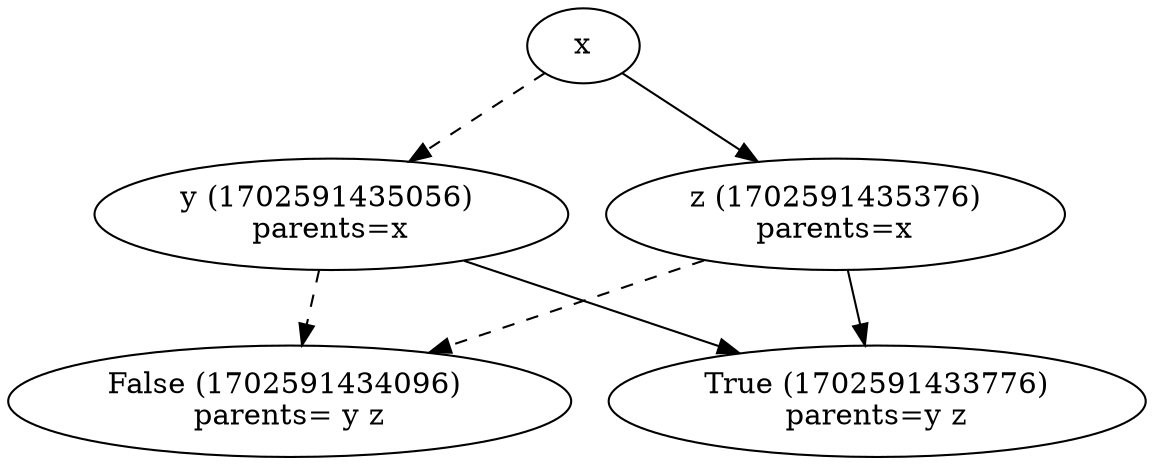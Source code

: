 digraph{1702591432016[label=x]1702591435056[label="y (1702591435056) \nparents=x"]
1702591432016 -> 1702591435056[style=dashed label="" fontcolor = gray]
1702591434096[label="False (1702591434096) \nparents= y z"]
1702591435056 -> 1702591434096[style=dashed label="" fontcolor = gray]
1702591433776[label="True (1702591433776)\nparents=y z"]
1702591435056 -> 1702591433776 [label="" fontcolor = gray]
1702591435376[label="z (1702591435376)\nparents=x"]
1702591432016 -> 1702591435376 [label="" fontcolor = gray]
1702591434096[label="False (1702591434096) \nparents= y z"]
1702591435376 -> 1702591434096[style=dashed label="" fontcolor = gray]
1702591433776[label="True (1702591433776)\nparents=y z"]
1702591435376 -> 1702591433776 [label="" fontcolor = gray]
}